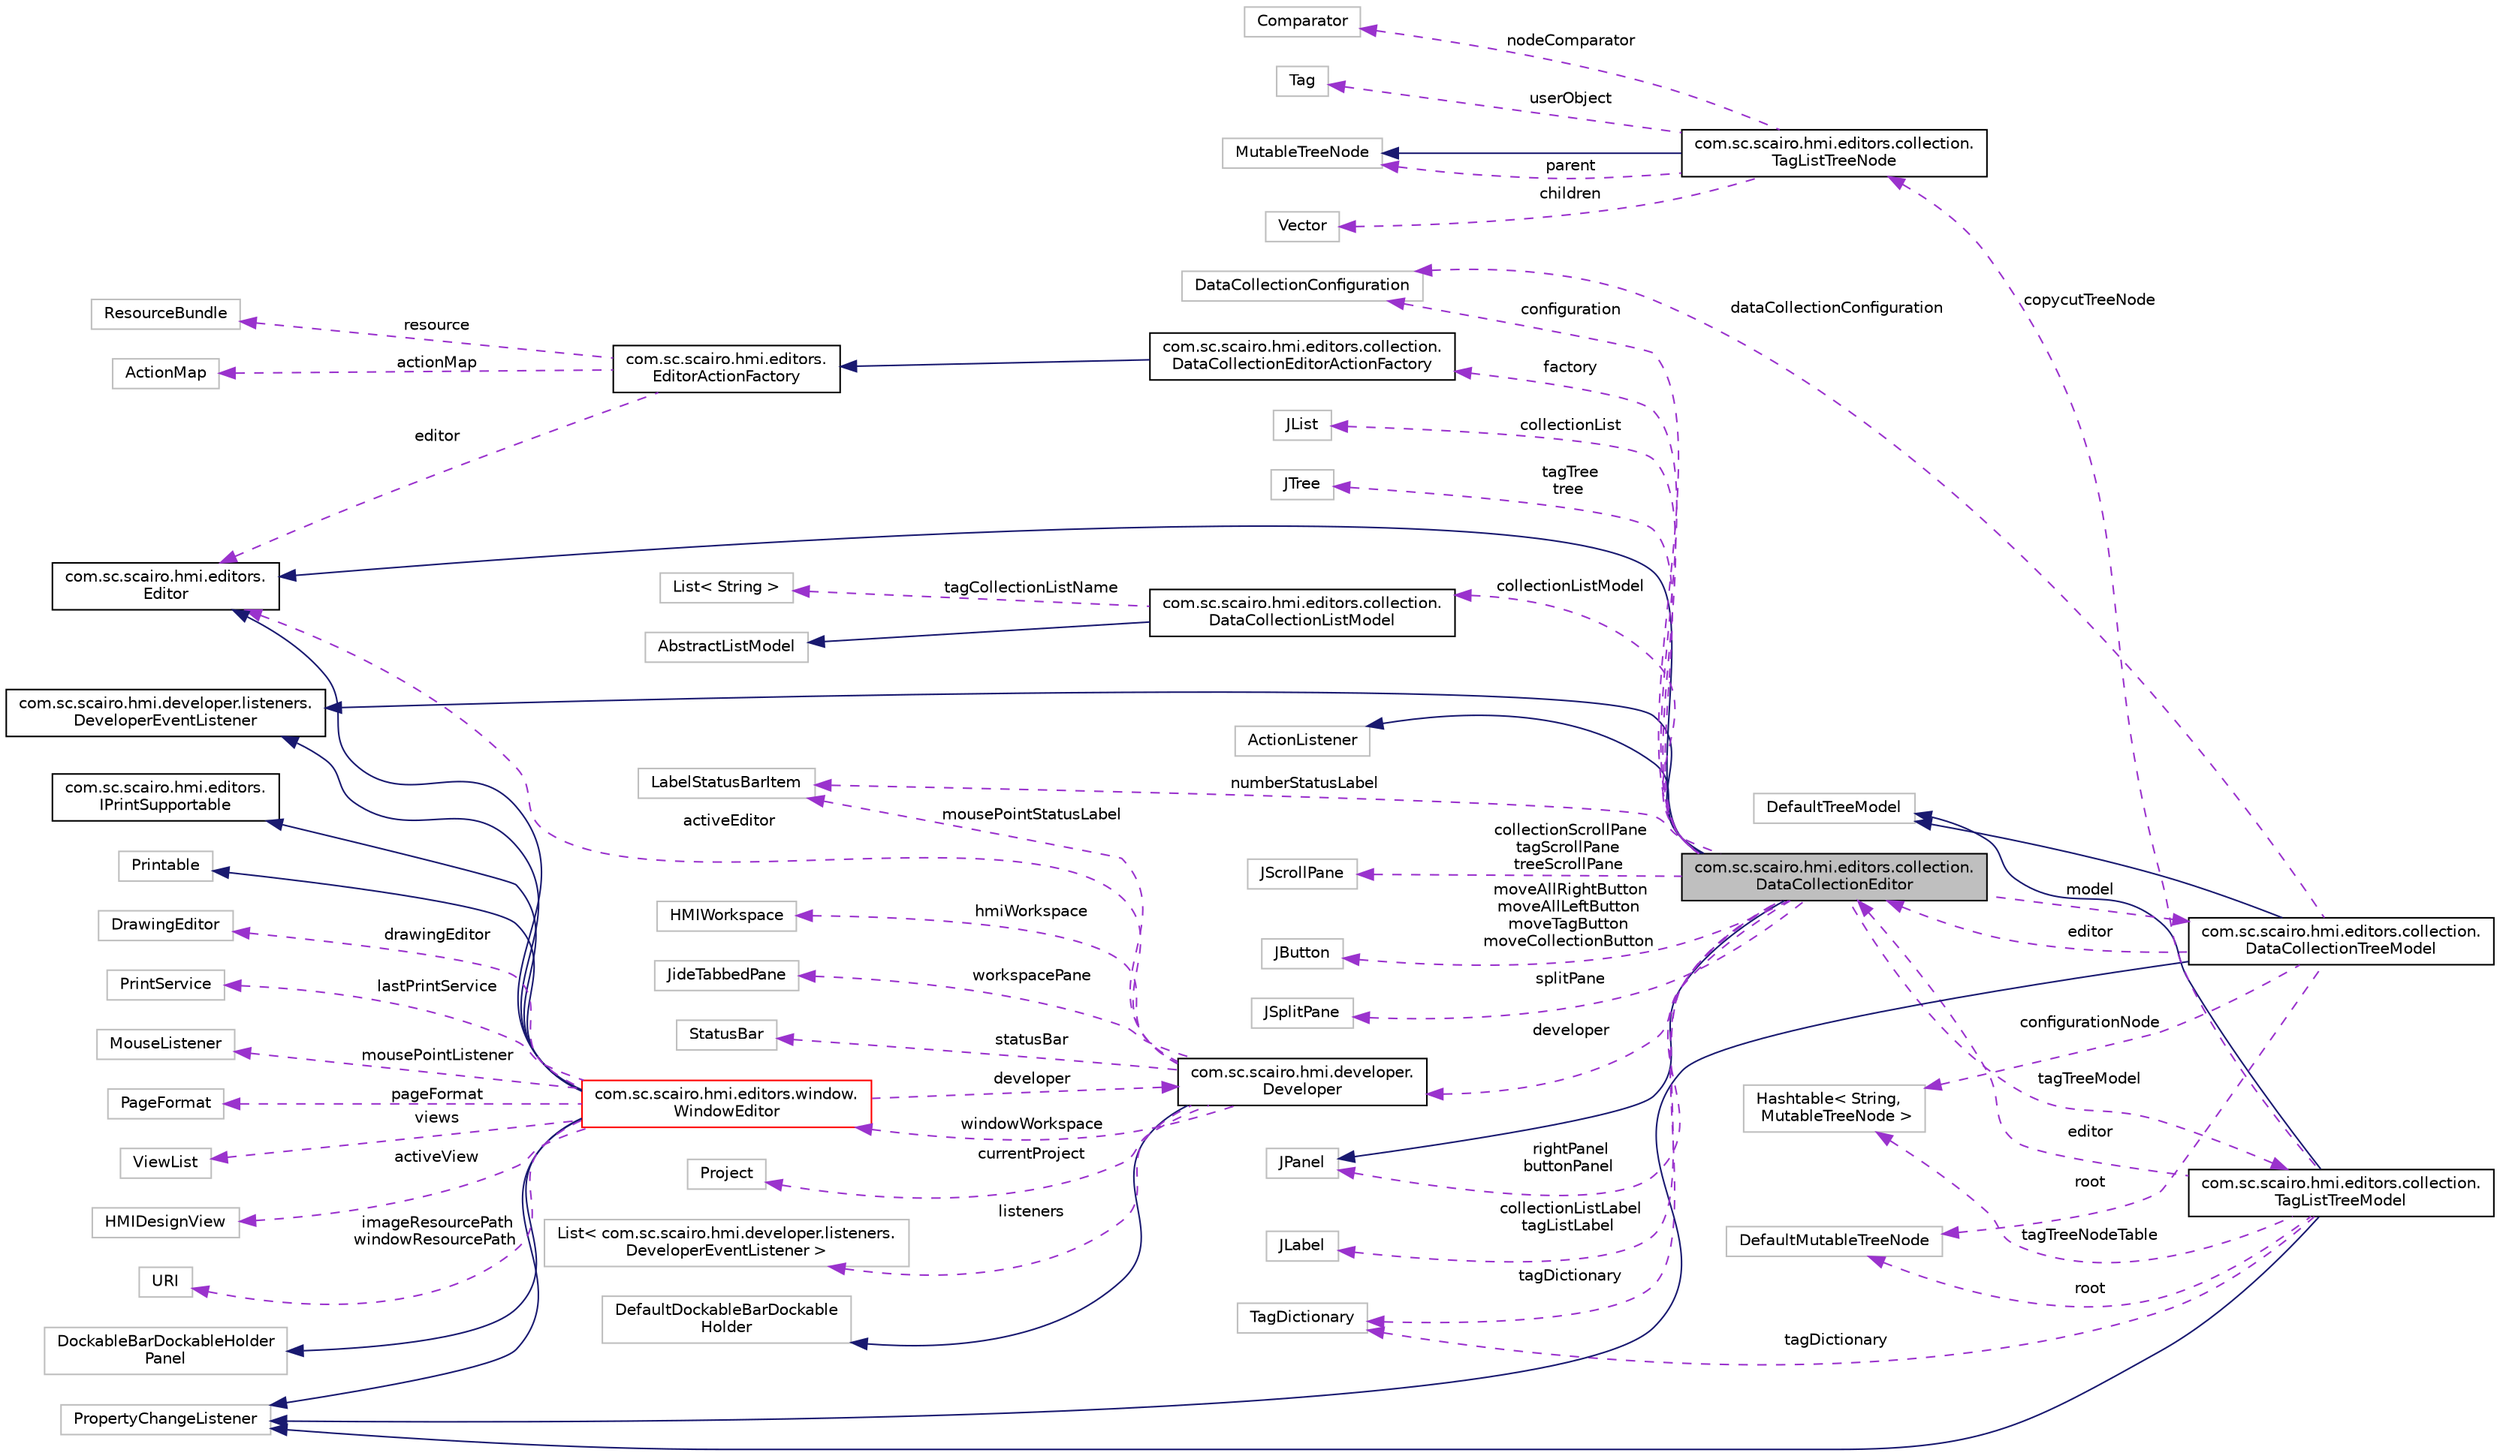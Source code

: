 digraph "com.sc.scairo.hmi.editors.collection.DataCollectionEditor"
{
 // LATEX_PDF_SIZE
  edge [fontname="Helvetica",fontsize="10",labelfontname="Helvetica",labelfontsize="10"];
  node [fontname="Helvetica",fontsize="10",shape=record];
  rankdir="LR";
  Node1 [label="com.sc.scairo.hmi.editors.collection.\lDataCollectionEditor",height=0.2,width=0.4,color="black", fillcolor="grey75", style="filled", fontcolor="black",tooltip=" "];
  Node2 -> Node1 [dir="back",color="midnightblue",fontsize="10",style="solid",fontname="Helvetica"];
  Node2 [label="JPanel",height=0.2,width=0.4,color="grey75", fillcolor="white", style="filled",tooltip=" "];
  Node3 -> Node1 [dir="back",color="midnightblue",fontsize="10",style="solid",fontname="Helvetica"];
  Node3 [label="com.sc.scairo.hmi.developer.listeners.\lDeveloperEventListener",height=0.2,width=0.4,color="black", fillcolor="white", style="filled",URL="$interfacecom_1_1sc_1_1scairo_1_1hmi_1_1developer_1_1listeners_1_1_developer_event_listener.html",tooltip=" "];
  Node4 -> Node1 [dir="back",color="midnightblue",fontsize="10",style="solid",fontname="Helvetica"];
  Node4 [label="ActionListener",height=0.2,width=0.4,color="grey75", fillcolor="white", style="filled",tooltip=" "];
  Node5 -> Node1 [dir="back",color="midnightblue",fontsize="10",style="solid",fontname="Helvetica"];
  Node5 [label="com.sc.scairo.hmi.editors.\lEditor",height=0.2,width=0.4,color="black", fillcolor="white", style="filled",URL="$interfacecom_1_1sc_1_1scairo_1_1hmi_1_1editors_1_1_editor.html",tooltip=" "];
  Node6 -> Node1 [dir="back",color="darkorchid3",fontsize="10",style="dashed",label=" tagDictionary" ,fontname="Helvetica"];
  Node6 [label="TagDictionary",height=0.2,width=0.4,color="grey75", fillcolor="white", style="filled",tooltip=" "];
  Node7 -> Node1 [dir="back",color="darkorchid3",fontsize="10",style="dashed",label=" configuration" ,fontname="Helvetica"];
  Node7 [label="DataCollectionConfiguration",height=0.2,width=0.4,color="grey75", fillcolor="white", style="filled",tooltip=" "];
  Node8 -> Node1 [dir="back",color="darkorchid3",fontsize="10",style="dashed",label=" moveAllRightButton\nmoveAllLeftButton\nmoveTagButton\nmoveCollectionButton" ,fontname="Helvetica"];
  Node8 [label="JButton",height=0.2,width=0.4,color="grey75", fillcolor="white", style="filled",tooltip=" "];
  Node9 -> Node1 [dir="back",color="darkorchid3",fontsize="10",style="dashed",label=" tagTreeModel" ,fontname="Helvetica"];
  Node9 [label="com.sc.scairo.hmi.editors.collection.\lTagListTreeModel",height=0.2,width=0.4,color="black", fillcolor="white", style="filled",URL="$classcom_1_1sc_1_1scairo_1_1hmi_1_1editors_1_1collection_1_1_tag_list_tree_model.html",tooltip=" "];
  Node10 -> Node9 [dir="back",color="midnightblue",fontsize="10",style="solid",fontname="Helvetica"];
  Node10 [label="DefaultTreeModel",height=0.2,width=0.4,color="grey75", fillcolor="white", style="filled",tooltip=" "];
  Node11 -> Node9 [dir="back",color="midnightblue",fontsize="10",style="solid",fontname="Helvetica"];
  Node11 [label="PropertyChangeListener",height=0.2,width=0.4,color="grey75", fillcolor="white", style="filled",tooltip=" "];
  Node6 -> Node9 [dir="back",color="darkorchid3",fontsize="10",style="dashed",label=" tagDictionary" ,fontname="Helvetica"];
  Node12 -> Node9 [dir="back",color="darkorchid3",fontsize="10",style="dashed",label=" root" ,fontname="Helvetica"];
  Node12 [label="DefaultMutableTreeNode",height=0.2,width=0.4,color="grey75", fillcolor="white", style="filled",tooltip=" "];
  Node13 -> Node9 [dir="back",color="darkorchid3",fontsize="10",style="dashed",label=" tagTreeNodeTable" ,fontname="Helvetica"];
  Node13 [label="Hashtable\< String,\l MutableTreeNode \>",height=0.2,width=0.4,color="grey75", fillcolor="white", style="filled",tooltip=" "];
  Node1 -> Node9 [dir="back",color="darkorchid3",fontsize="10",style="dashed",label=" editor" ,fontname="Helvetica"];
  Node14 -> Node9 [dir="back",color="darkorchid3",fontsize="10",style="dashed",label=" copycutTreeNode" ,fontname="Helvetica"];
  Node14 [label="com.sc.scairo.hmi.editors.collection.\lTagListTreeNode",height=0.2,width=0.4,color="black", fillcolor="white", style="filled",URL="$classcom_1_1sc_1_1scairo_1_1hmi_1_1editors_1_1collection_1_1_tag_list_tree_node.html",tooltip=" "];
  Node15 -> Node14 [dir="back",color="midnightblue",fontsize="10",style="solid",fontname="Helvetica"];
  Node15 [label="MutableTreeNode",height=0.2,width=0.4,color="grey75", fillcolor="white", style="filled",tooltip=" "];
  Node15 -> Node14 [dir="back",color="darkorchid3",fontsize="10",style="dashed",label=" parent" ,fontname="Helvetica"];
  Node16 -> Node14 [dir="back",color="darkorchid3",fontsize="10",style="dashed",label=" children" ,fontname="Helvetica"];
  Node16 [label="Vector",height=0.2,width=0.4,color="grey75", fillcolor="white", style="filled",tooltip=" "];
  Node17 -> Node14 [dir="back",color="darkorchid3",fontsize="10",style="dashed",label=" nodeComparator" ,fontname="Helvetica"];
  Node17 [label="Comparator",height=0.2,width=0.4,color="grey75", fillcolor="white", style="filled",tooltip=" "];
  Node18 -> Node14 [dir="back",color="darkorchid3",fontsize="10",style="dashed",label=" userObject" ,fontname="Helvetica"];
  Node18 [label="Tag",height=0.2,width=0.4,color="grey75", fillcolor="white", style="filled",tooltip=" "];
  Node19 -> Node1 [dir="back",color="darkorchid3",fontsize="10",style="dashed",label=" splitPane" ,fontname="Helvetica"];
  Node19 [label="JSplitPane",height=0.2,width=0.4,color="grey75", fillcolor="white", style="filled",tooltip=" "];
  Node20 -> Node1 [dir="back",color="darkorchid3",fontsize="10",style="dashed",label=" numberStatusLabel" ,fontname="Helvetica"];
  Node20 [label="LabelStatusBarItem",height=0.2,width=0.4,color="grey75", fillcolor="white", style="filled",tooltip=" "];
  Node21 -> Node1 [dir="back",color="darkorchid3",fontsize="10",style="dashed",label=" factory" ,fontname="Helvetica"];
  Node21 [label="com.sc.scairo.hmi.editors.collection.\lDataCollectionEditorActionFactory",height=0.2,width=0.4,color="black", fillcolor="white", style="filled",URL="$classcom_1_1sc_1_1scairo_1_1hmi_1_1editors_1_1collection_1_1_data_collection_editor_action_factory.html",tooltip=" "];
  Node22 -> Node21 [dir="back",color="midnightblue",fontsize="10",style="solid",fontname="Helvetica"];
  Node22 [label="com.sc.scairo.hmi.editors.\lEditorActionFactory",height=0.2,width=0.4,color="black", fillcolor="white", style="filled",URL="$classcom_1_1sc_1_1scairo_1_1hmi_1_1editors_1_1_editor_action_factory.html",tooltip=" "];
  Node23 -> Node22 [dir="back",color="darkorchid3",fontsize="10",style="dashed",label=" resource" ,fontname="Helvetica"];
  Node23 [label="ResourceBundle",height=0.2,width=0.4,color="grey75", fillcolor="white", style="filled",tooltip=" "];
  Node24 -> Node22 [dir="back",color="darkorchid3",fontsize="10",style="dashed",label=" actionMap" ,fontname="Helvetica"];
  Node24 [label="ActionMap",height=0.2,width=0.4,color="grey75", fillcolor="white", style="filled",tooltip=" "];
  Node5 -> Node22 [dir="back",color="darkorchid3",fontsize="10",style="dashed",label=" editor" ,fontname="Helvetica"];
  Node25 -> Node1 [dir="back",color="darkorchid3",fontsize="10",style="dashed",label=" model" ,fontname="Helvetica"];
  Node25 [label="com.sc.scairo.hmi.editors.collection.\lDataCollectionTreeModel",height=0.2,width=0.4,color="black", fillcolor="white", style="filled",URL="$classcom_1_1sc_1_1scairo_1_1hmi_1_1editors_1_1collection_1_1_data_collection_tree_model.html",tooltip=" "];
  Node10 -> Node25 [dir="back",color="midnightblue",fontsize="10",style="solid",fontname="Helvetica"];
  Node11 -> Node25 [dir="back",color="midnightblue",fontsize="10",style="solid",fontname="Helvetica"];
  Node7 -> Node25 [dir="back",color="darkorchid3",fontsize="10",style="dashed",label=" dataCollectionConfiguration" ,fontname="Helvetica"];
  Node12 -> Node25 [dir="back",color="darkorchid3",fontsize="10",style="dashed",label=" root" ,fontname="Helvetica"];
  Node1 -> Node25 [dir="back",color="darkorchid3",fontsize="10",style="dashed",label=" editor" ,fontname="Helvetica"];
  Node13 -> Node25 [dir="back",color="darkorchid3",fontsize="10",style="dashed",label=" configurationNode" ,fontname="Helvetica"];
  Node26 -> Node1 [dir="back",color="darkorchid3",fontsize="10",style="dashed",label=" collectionListLabel\ntagListLabel" ,fontname="Helvetica"];
  Node26 [label="JLabel",height=0.2,width=0.4,color="grey75", fillcolor="white", style="filled",tooltip=" "];
  Node27 -> Node1 [dir="back",color="darkorchid3",fontsize="10",style="dashed",label=" developer" ,fontname="Helvetica"];
  Node27 [label="com.sc.scairo.hmi.developer.\lDeveloper",height=0.2,width=0.4,color="black", fillcolor="white", style="filled",URL="$classcom_1_1sc_1_1scairo_1_1hmi_1_1developer_1_1_developer.html",tooltip=" "];
  Node28 -> Node27 [dir="back",color="midnightblue",fontsize="10",style="solid",fontname="Helvetica"];
  Node28 [label="DefaultDockableBarDockable\lHolder",height=0.2,width=0.4,color="grey75", fillcolor="white", style="filled",tooltip=" "];
  Node29 -> Node27 [dir="back",color="darkorchid3",fontsize="10",style="dashed",label=" hmiWorkspace" ,fontname="Helvetica"];
  Node29 [label="HMIWorkspace",height=0.2,width=0.4,color="grey75", fillcolor="white", style="filled",tooltip=" "];
  Node30 -> Node27 [dir="back",color="darkorchid3",fontsize="10",style="dashed",label=" windowWorkspace" ,fontname="Helvetica"];
  Node30 [label="com.sc.scairo.hmi.editors.window.\lWindowEditor",height=0.2,width=0.4,color="red", fillcolor="white", style="filled",URL="$classcom_1_1sc_1_1scairo_1_1hmi_1_1editors_1_1window_1_1_window_editor.html",tooltip=" "];
  Node31 -> Node30 [dir="back",color="midnightblue",fontsize="10",style="solid",fontname="Helvetica"];
  Node31 [label="DockableBarDockableHolder\lPanel",height=0.2,width=0.4,color="grey75", fillcolor="white", style="filled",tooltip=" "];
  Node3 -> Node30 [dir="back",color="midnightblue",fontsize="10",style="solid",fontname="Helvetica"];
  Node11 -> Node30 [dir="back",color="midnightblue",fontsize="10",style="solid",fontname="Helvetica"];
  Node5 -> Node30 [dir="back",color="midnightblue",fontsize="10",style="solid",fontname="Helvetica"];
  Node32 -> Node30 [dir="back",color="midnightblue",fontsize="10",style="solid",fontname="Helvetica"];
  Node32 [label="com.sc.scairo.hmi.editors.\lIPrintSupportable",height=0.2,width=0.4,color="black", fillcolor="white", style="filled",URL="$interfacecom_1_1sc_1_1scairo_1_1hmi_1_1editors_1_1_i_print_supportable.html",tooltip=" "];
  Node33 -> Node30 [dir="back",color="midnightblue",fontsize="10",style="solid",fontname="Helvetica"];
  Node33 [label="Printable",height=0.2,width=0.4,color="grey75", fillcolor="white", style="filled",tooltip=" "];
  Node34 -> Node30 [dir="back",color="darkorchid3",fontsize="10",style="dashed",label=" drawingEditor" ,fontname="Helvetica"];
  Node34 [label="DrawingEditor",height=0.2,width=0.4,color="grey75", fillcolor="white", style="filled",tooltip=" "];
  Node35 -> Node30 [dir="back",color="darkorchid3",fontsize="10",style="dashed",label=" lastPrintService" ,fontname="Helvetica"];
  Node35 [label="PrintService",height=0.2,width=0.4,color="grey75", fillcolor="white", style="filled",tooltip=" "];
  Node36 -> Node30 [dir="back",color="darkorchid3",fontsize="10",style="dashed",label=" mousePointListener" ,fontname="Helvetica"];
  Node36 [label="MouseListener",height=0.2,width=0.4,color="grey75", fillcolor="white", style="filled",tooltip=" "];
  Node37 -> Node30 [dir="back",color="darkorchid3",fontsize="10",style="dashed",label=" pageFormat" ,fontname="Helvetica"];
  Node37 [label="PageFormat",height=0.2,width=0.4,color="grey75", fillcolor="white", style="filled",tooltip=" "];
  Node38 -> Node30 [dir="back",color="darkorchid3",fontsize="10",style="dashed",label=" views" ,fontname="Helvetica"];
  Node38 [label="ViewList",height=0.2,width=0.4,color="grey75", fillcolor="white", style="filled",tooltip=" "];
  Node39 -> Node30 [dir="back",color="darkorchid3",fontsize="10",style="dashed",label=" imageResourcePath\nwindowResourcePath" ,fontname="Helvetica"];
  Node39 [label="URI",height=0.2,width=0.4,color="grey75", fillcolor="white", style="filled",tooltip=" "];
  Node40 -> Node30 [dir="back",color="darkorchid3",fontsize="10",style="dashed",label=" activeView" ,fontname="Helvetica"];
  Node40 [label="HMIDesignView",height=0.2,width=0.4,color="grey75", fillcolor="white", style="filled",tooltip=" "];
  Node27 -> Node30 [dir="back",color="darkorchid3",fontsize="10",style="dashed",label=" developer" ,fontname="Helvetica"];
  Node20 -> Node27 [dir="back",color="darkorchid3",fontsize="10",style="dashed",label=" mousePointStatusLabel" ,fontname="Helvetica"];
  Node72 -> Node27 [dir="back",color="darkorchid3",fontsize="10",style="dashed",label=" workspacePane" ,fontname="Helvetica"];
  Node72 [label="JideTabbedPane",height=0.2,width=0.4,color="grey75", fillcolor="white", style="filled",tooltip=" "];
  Node73 -> Node27 [dir="back",color="darkorchid3",fontsize="10",style="dashed",label=" statusBar" ,fontname="Helvetica"];
  Node73 [label="StatusBar",height=0.2,width=0.4,color="grey75", fillcolor="white", style="filled",tooltip=" "];
  Node74 -> Node27 [dir="back",color="darkorchid3",fontsize="10",style="dashed",label=" currentProject" ,fontname="Helvetica"];
  Node74 [label="Project",height=0.2,width=0.4,color="grey75", fillcolor="white", style="filled",tooltip=" "];
  Node75 -> Node27 [dir="back",color="darkorchid3",fontsize="10",style="dashed",label=" listeners" ,fontname="Helvetica"];
  Node75 [label="List\< com.sc.scairo.hmi.developer.listeners.\lDeveloperEventListener \>",height=0.2,width=0.4,color="grey75", fillcolor="white", style="filled",tooltip=" "];
  Node5 -> Node27 [dir="back",color="darkorchid3",fontsize="10",style="dashed",label=" activeEditor" ,fontname="Helvetica"];
  Node76 -> Node1 [dir="back",color="darkorchid3",fontsize="10",style="dashed",label=" collectionList" ,fontname="Helvetica"];
  Node76 [label="JList",height=0.2,width=0.4,color="grey75", fillcolor="white", style="filled",tooltip=" "];
  Node77 -> Node1 [dir="back",color="darkorchid3",fontsize="10",style="dashed",label=" tagTree\ntree" ,fontname="Helvetica"];
  Node77 [label="JTree",height=0.2,width=0.4,color="grey75", fillcolor="white", style="filled",tooltip=" "];
  Node2 -> Node1 [dir="back",color="darkorchid3",fontsize="10",style="dashed",label=" rightPanel\nbuttonPanel" ,fontname="Helvetica"];
  Node78 -> Node1 [dir="back",color="darkorchid3",fontsize="10",style="dashed",label=" collectionScrollPane\ntagScrollPane\ntreeScrollPane" ,fontname="Helvetica"];
  Node78 [label="JScrollPane",height=0.2,width=0.4,color="grey75", fillcolor="white", style="filled",tooltip=" "];
  Node79 -> Node1 [dir="back",color="darkorchid3",fontsize="10",style="dashed",label=" collectionListModel" ,fontname="Helvetica"];
  Node79 [label="com.sc.scairo.hmi.editors.collection.\lDataCollectionListModel",height=0.2,width=0.4,color="black", fillcolor="white", style="filled",URL="$classcom_1_1sc_1_1scairo_1_1hmi_1_1editors_1_1collection_1_1_data_collection_list_model.html",tooltip=" "];
  Node80 -> Node79 [dir="back",color="midnightblue",fontsize="10",style="solid",fontname="Helvetica"];
  Node80 [label="AbstractListModel",height=0.2,width=0.4,color="grey75", fillcolor="white", style="filled",tooltip=" "];
  Node81 -> Node79 [dir="back",color="darkorchid3",fontsize="10",style="dashed",label=" tagCollectionListName" ,fontname="Helvetica"];
  Node81 [label="List\< String \>",height=0.2,width=0.4,color="grey75", fillcolor="white", style="filled",tooltip=" "];
}
